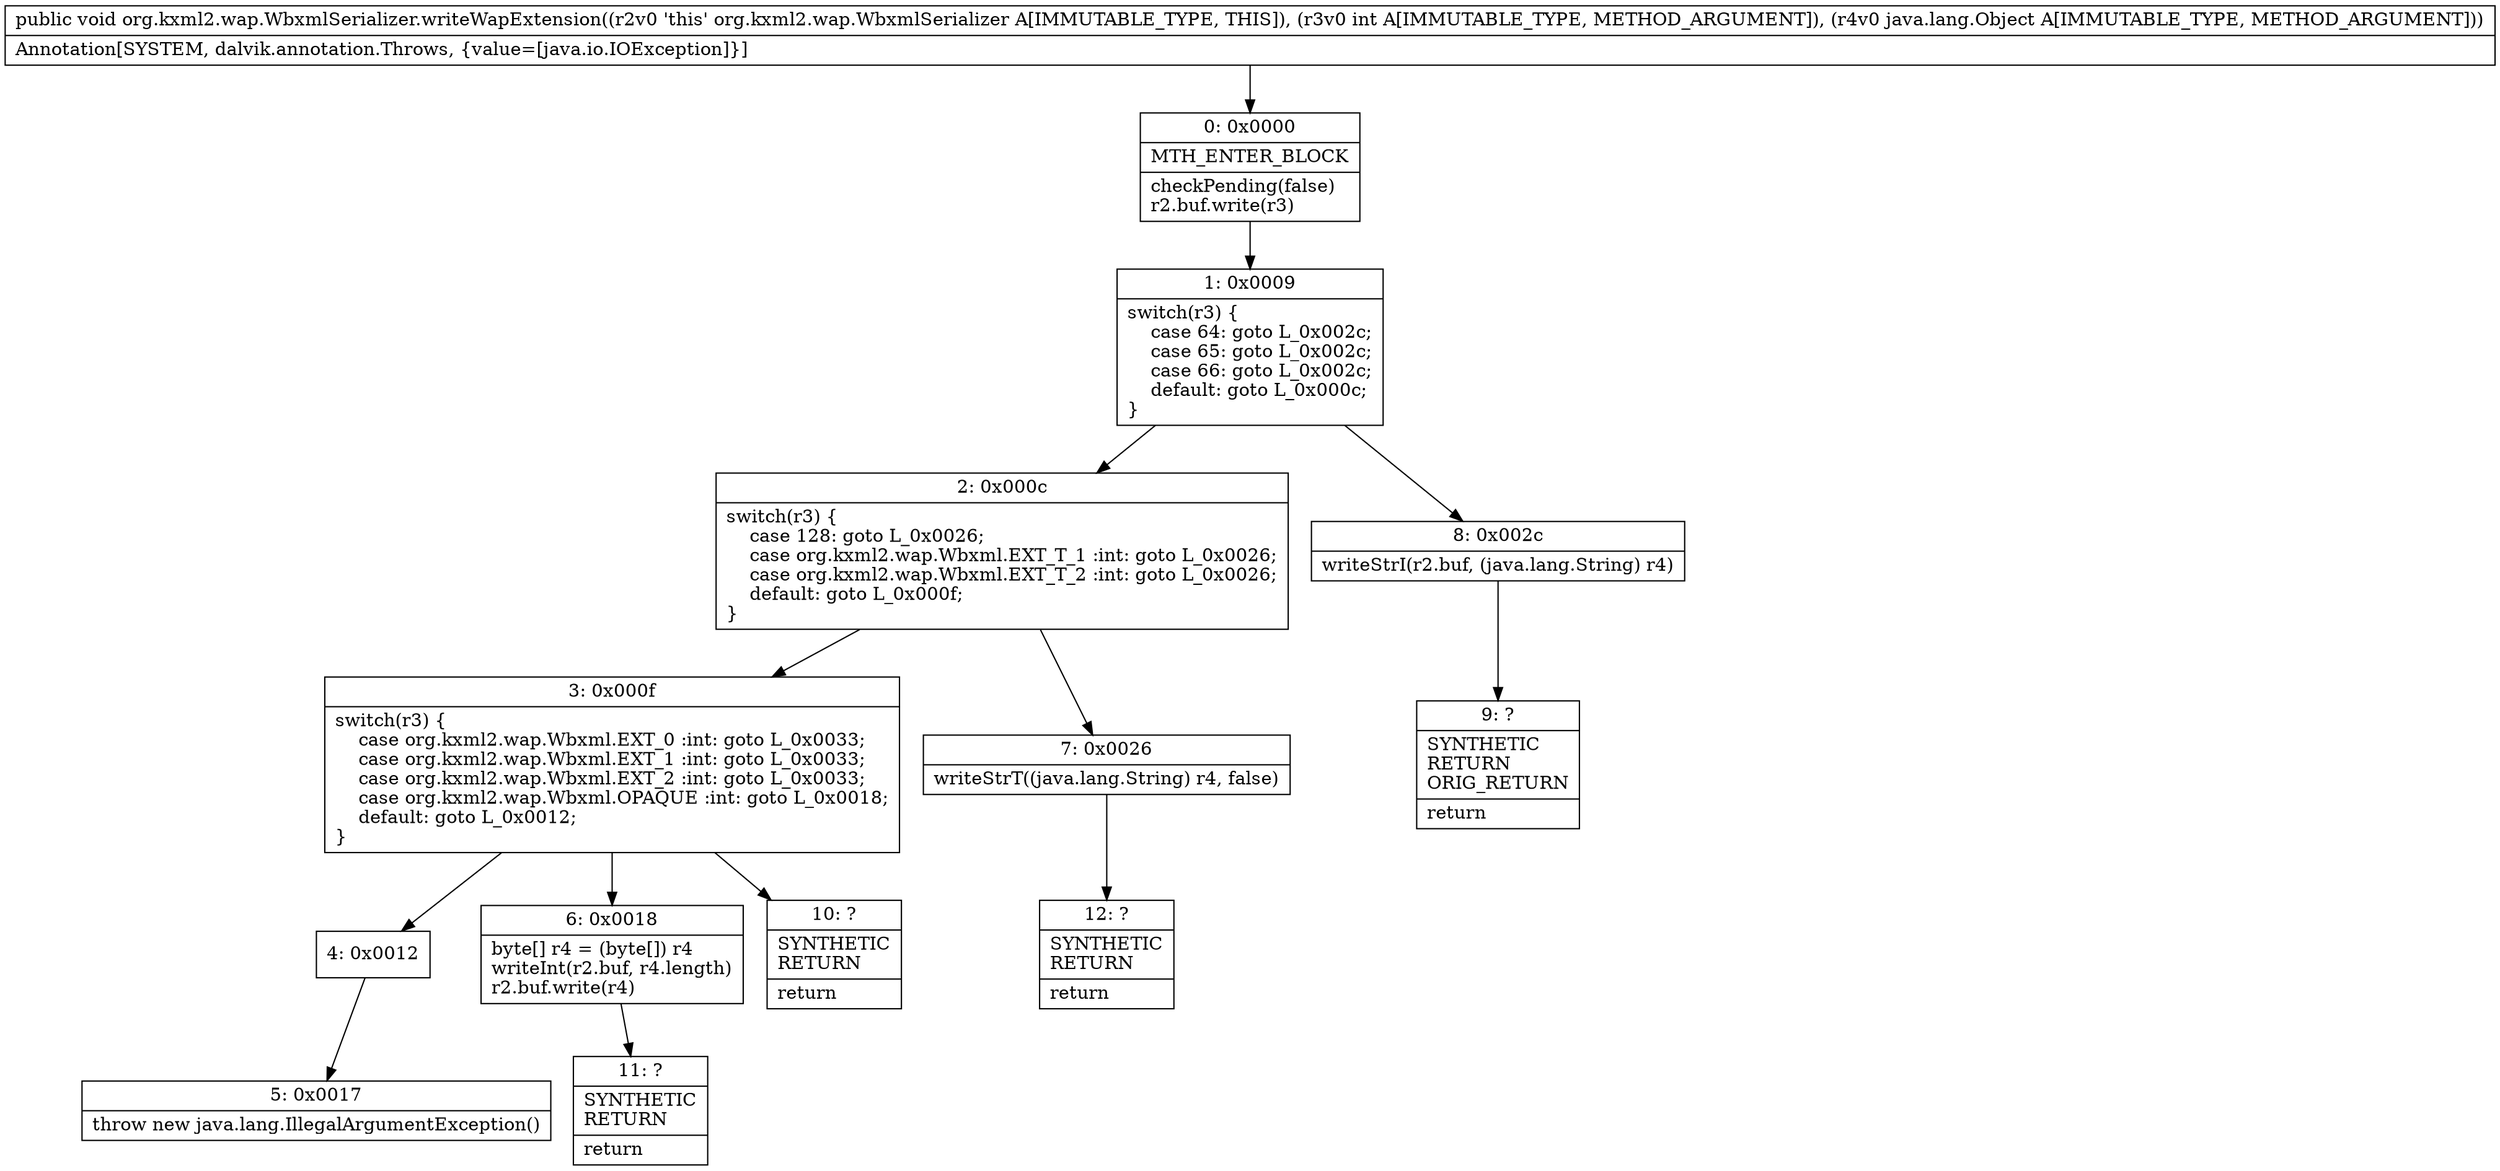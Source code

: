digraph "CFG fororg.kxml2.wap.WbxmlSerializer.writeWapExtension(ILjava\/lang\/Object;)V" {
Node_0 [shape=record,label="{0\:\ 0x0000|MTH_ENTER_BLOCK\l|checkPending(false)\lr2.buf.write(r3)\l}"];
Node_1 [shape=record,label="{1\:\ 0x0009|switch(r3) \{\l    case 64: goto L_0x002c;\l    case 65: goto L_0x002c;\l    case 66: goto L_0x002c;\l    default: goto L_0x000c;\l\}\l}"];
Node_2 [shape=record,label="{2\:\ 0x000c|switch(r3) \{\l    case 128: goto L_0x0026;\l    case org.kxml2.wap.Wbxml.EXT_T_1 :int: goto L_0x0026;\l    case org.kxml2.wap.Wbxml.EXT_T_2 :int: goto L_0x0026;\l    default: goto L_0x000f;\l\}\l}"];
Node_3 [shape=record,label="{3\:\ 0x000f|switch(r3) \{\l    case org.kxml2.wap.Wbxml.EXT_0 :int: goto L_0x0033;\l    case org.kxml2.wap.Wbxml.EXT_1 :int: goto L_0x0033;\l    case org.kxml2.wap.Wbxml.EXT_2 :int: goto L_0x0033;\l    case org.kxml2.wap.Wbxml.OPAQUE :int: goto L_0x0018;\l    default: goto L_0x0012;\l\}\l}"];
Node_4 [shape=record,label="{4\:\ 0x0012}"];
Node_5 [shape=record,label="{5\:\ 0x0017|throw new java.lang.IllegalArgumentException()\l}"];
Node_6 [shape=record,label="{6\:\ 0x0018|byte[] r4 = (byte[]) r4\lwriteInt(r2.buf, r4.length)\lr2.buf.write(r4)\l}"];
Node_7 [shape=record,label="{7\:\ 0x0026|writeStrT((java.lang.String) r4, false)\l}"];
Node_8 [shape=record,label="{8\:\ 0x002c|writeStrI(r2.buf, (java.lang.String) r4)\l}"];
Node_9 [shape=record,label="{9\:\ ?|SYNTHETIC\lRETURN\lORIG_RETURN\l|return\l}"];
Node_10 [shape=record,label="{10\:\ ?|SYNTHETIC\lRETURN\l|return\l}"];
Node_11 [shape=record,label="{11\:\ ?|SYNTHETIC\lRETURN\l|return\l}"];
Node_12 [shape=record,label="{12\:\ ?|SYNTHETIC\lRETURN\l|return\l}"];
MethodNode[shape=record,label="{public void org.kxml2.wap.WbxmlSerializer.writeWapExtension((r2v0 'this' org.kxml2.wap.WbxmlSerializer A[IMMUTABLE_TYPE, THIS]), (r3v0 int A[IMMUTABLE_TYPE, METHOD_ARGUMENT]), (r4v0 java.lang.Object A[IMMUTABLE_TYPE, METHOD_ARGUMENT]))  | Annotation[SYSTEM, dalvik.annotation.Throws, \{value=[java.io.IOException]\}]\l}"];
MethodNode -> Node_0;
Node_0 -> Node_1;
Node_1 -> Node_2;
Node_1 -> Node_8;
Node_2 -> Node_3;
Node_2 -> Node_7;
Node_3 -> Node_4;
Node_3 -> Node_6;
Node_3 -> Node_10;
Node_4 -> Node_5;
Node_6 -> Node_11;
Node_7 -> Node_12;
Node_8 -> Node_9;
}

